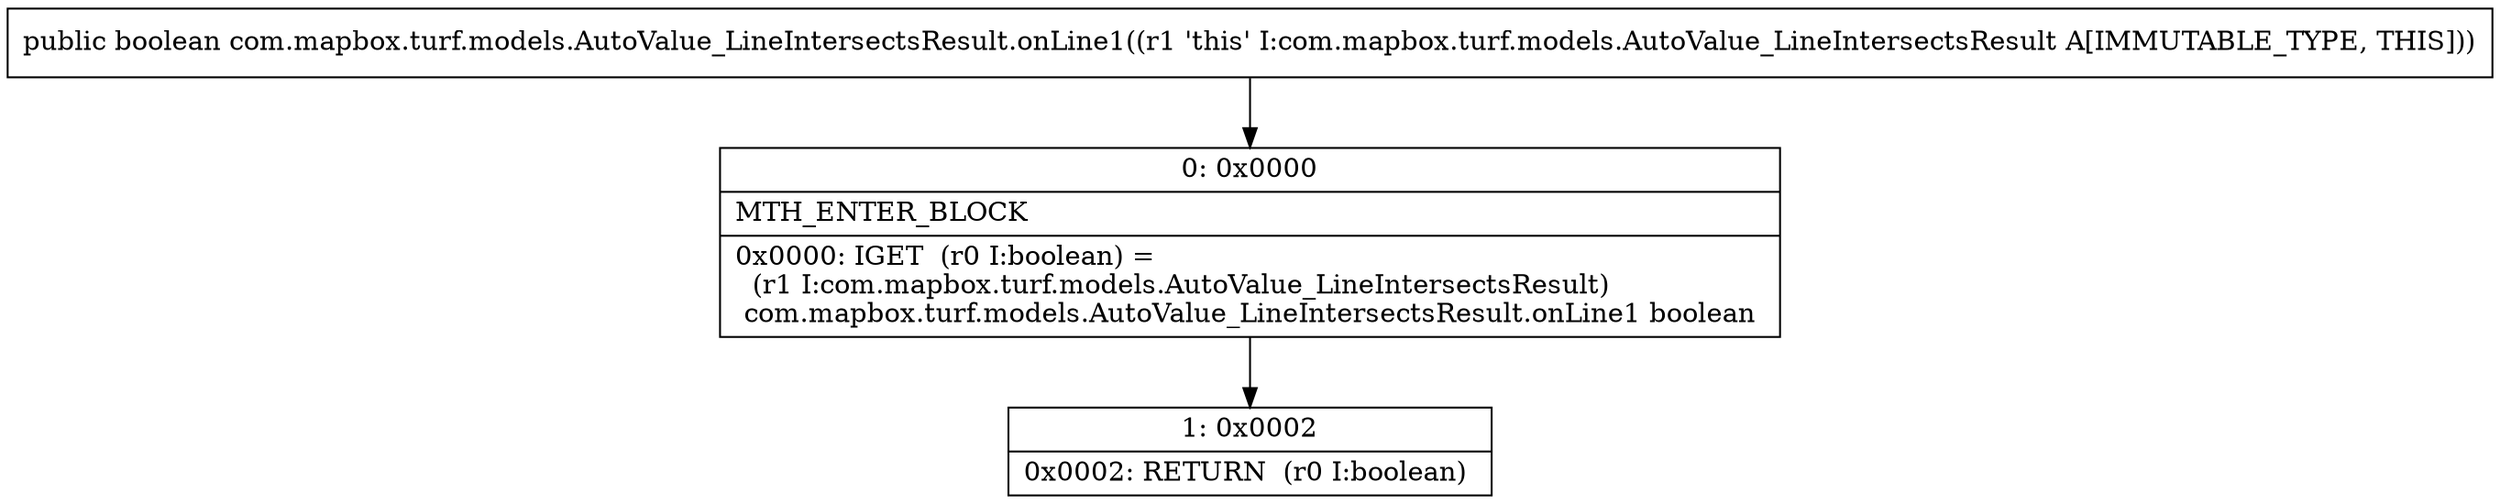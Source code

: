 digraph "CFG forcom.mapbox.turf.models.AutoValue_LineIntersectsResult.onLine1()Z" {
Node_0 [shape=record,label="{0\:\ 0x0000|MTH_ENTER_BLOCK\l|0x0000: IGET  (r0 I:boolean) = \l  (r1 I:com.mapbox.turf.models.AutoValue_LineIntersectsResult)\l com.mapbox.turf.models.AutoValue_LineIntersectsResult.onLine1 boolean \l}"];
Node_1 [shape=record,label="{1\:\ 0x0002|0x0002: RETURN  (r0 I:boolean) \l}"];
MethodNode[shape=record,label="{public boolean com.mapbox.turf.models.AutoValue_LineIntersectsResult.onLine1((r1 'this' I:com.mapbox.turf.models.AutoValue_LineIntersectsResult A[IMMUTABLE_TYPE, THIS])) }"];
MethodNode -> Node_0;
Node_0 -> Node_1;
}

